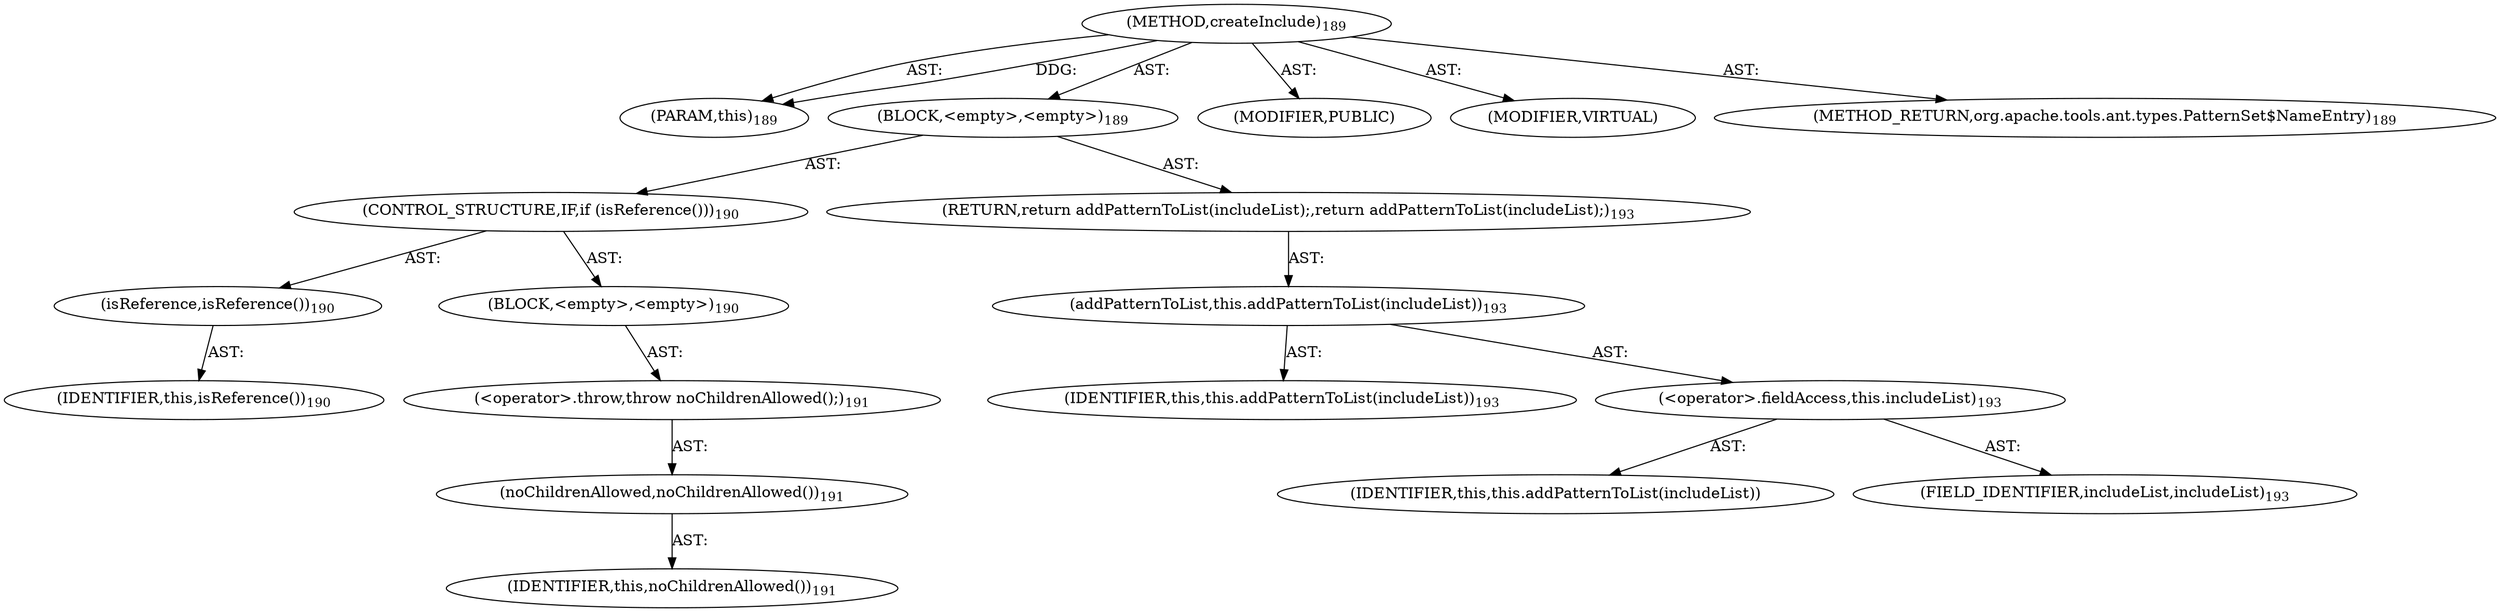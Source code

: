 digraph "createInclude" {  
"111669149707" [label = <(METHOD,createInclude)<SUB>189</SUB>> ]
"115964116998" [label = <(PARAM,this)<SUB>189</SUB>> ]
"25769803799" [label = <(BLOCK,&lt;empty&gt;,&lt;empty&gt;)<SUB>189</SUB>> ]
"47244640268" [label = <(CONTROL_STRUCTURE,IF,if (isReference()))<SUB>190</SUB>> ]
"30064771176" [label = <(isReference,isReference())<SUB>190</SUB>> ]
"68719476747" [label = <(IDENTIFIER,this,isReference())<SUB>190</SUB>> ]
"25769803800" [label = <(BLOCK,&lt;empty&gt;,&lt;empty&gt;)<SUB>190</SUB>> ]
"30064771177" [label = <(&lt;operator&gt;.throw,throw noChildrenAllowed();)<SUB>191</SUB>> ]
"30064771178" [label = <(noChildrenAllowed,noChildrenAllowed())<SUB>191</SUB>> ]
"68719476748" [label = <(IDENTIFIER,this,noChildrenAllowed())<SUB>191</SUB>> ]
"146028888070" [label = <(RETURN,return addPatternToList(includeList);,return addPatternToList(includeList);)<SUB>193</SUB>> ]
"30064771179" [label = <(addPatternToList,this.addPatternToList(includeList))<SUB>193</SUB>> ]
"68719476749" [label = <(IDENTIFIER,this,this.addPatternToList(includeList))<SUB>193</SUB>> ]
"30064771180" [label = <(&lt;operator&gt;.fieldAccess,this.includeList)<SUB>193</SUB>> ]
"68719476859" [label = <(IDENTIFIER,this,this.addPatternToList(includeList))> ]
"55834574877" [label = <(FIELD_IDENTIFIER,includeList,includeList)<SUB>193</SUB>> ]
"133143986206" [label = <(MODIFIER,PUBLIC)> ]
"133143986207" [label = <(MODIFIER,VIRTUAL)> ]
"128849018891" [label = <(METHOD_RETURN,org.apache.tools.ant.types.PatternSet$NameEntry)<SUB>189</SUB>> ]
  "111669149707" -> "115964116998"  [ label = "AST: "] 
  "111669149707" -> "25769803799"  [ label = "AST: "] 
  "111669149707" -> "133143986206"  [ label = "AST: "] 
  "111669149707" -> "133143986207"  [ label = "AST: "] 
  "111669149707" -> "128849018891"  [ label = "AST: "] 
  "25769803799" -> "47244640268"  [ label = "AST: "] 
  "25769803799" -> "146028888070"  [ label = "AST: "] 
  "47244640268" -> "30064771176"  [ label = "AST: "] 
  "47244640268" -> "25769803800"  [ label = "AST: "] 
  "30064771176" -> "68719476747"  [ label = "AST: "] 
  "25769803800" -> "30064771177"  [ label = "AST: "] 
  "30064771177" -> "30064771178"  [ label = "AST: "] 
  "30064771178" -> "68719476748"  [ label = "AST: "] 
  "146028888070" -> "30064771179"  [ label = "AST: "] 
  "30064771179" -> "68719476749"  [ label = "AST: "] 
  "30064771179" -> "30064771180"  [ label = "AST: "] 
  "30064771180" -> "68719476859"  [ label = "AST: "] 
  "30064771180" -> "55834574877"  [ label = "AST: "] 
  "111669149707" -> "115964116998"  [ label = "DDG: "] 
}
